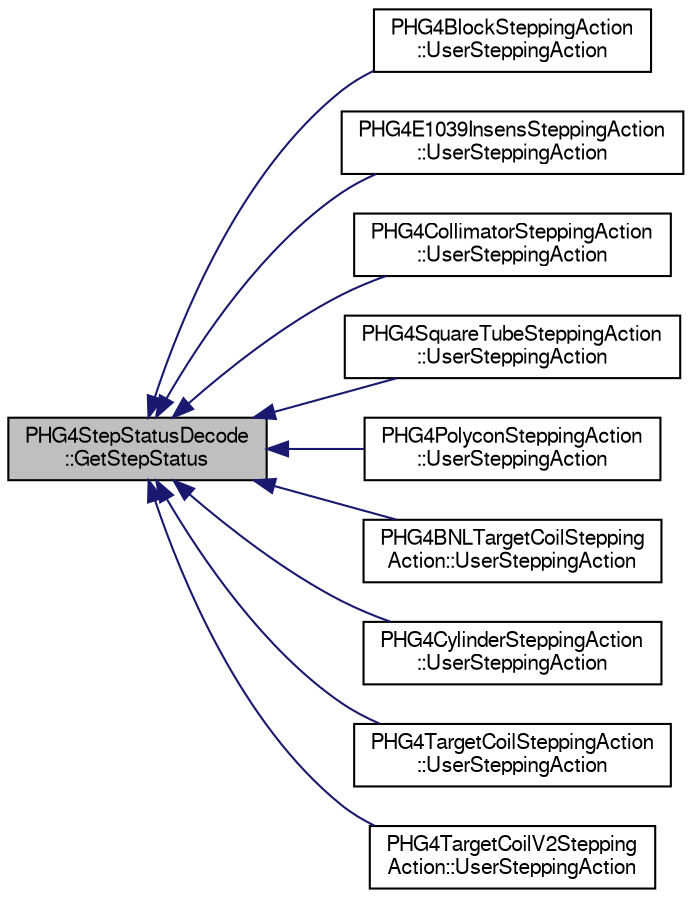 digraph "PHG4StepStatusDecode::GetStepStatus"
{
  bgcolor="transparent";
  edge [fontname="FreeSans",fontsize="10",labelfontname="FreeSans",labelfontsize="10"];
  node [fontname="FreeSans",fontsize="10",shape=record];
  rankdir="LR";
  Node1 [label="PHG4StepStatusDecode\l::GetStepStatus",height=0.2,width=0.4,color="black", fillcolor="grey75", style="filled" fontcolor="black"];
  Node1 -> Node2 [dir="back",color="midnightblue",fontsize="10",style="solid",fontname="FreeSans"];
  Node2 [label="PHG4BlockSteppingAction\l::UserSteppingAction",height=0.2,width=0.4,color="black",URL="$d1/da2/classPHG4BlockSteppingAction.html#ae7baa1eb4f42a8a23888709986dd6881",tooltip="stepping action "];
  Node1 -> Node3 [dir="back",color="midnightblue",fontsize="10",style="solid",fontname="FreeSans"];
  Node3 [label="PHG4E1039InsensSteppingAction\l::UserSteppingAction",height=0.2,width=0.4,color="black",URL="$d9/d14/classPHG4E1039InsensSteppingAction.html#a96517d619844a56a49d337482f09d5dd",tooltip="stepping action "];
  Node1 -> Node4 [dir="back",color="midnightblue",fontsize="10",style="solid",fontname="FreeSans"];
  Node4 [label="PHG4CollimatorSteppingAction\l::UserSteppingAction",height=0.2,width=0.4,color="black",URL="$d2/dc6/classPHG4CollimatorSteppingAction.html#a615dc42ea59ff8790f73255c56a8c654",tooltip="stepping action "];
  Node1 -> Node5 [dir="back",color="midnightblue",fontsize="10",style="solid",fontname="FreeSans"];
  Node5 [label="PHG4SquareTubeSteppingAction\l::UserSteppingAction",height=0.2,width=0.4,color="black",URL="$dc/d4f/classPHG4SquareTubeSteppingAction.html#a92220e4fe55c670cc2a51162184abb11",tooltip="stepping action "];
  Node1 -> Node6 [dir="back",color="midnightblue",fontsize="10",style="solid",fontname="FreeSans"];
  Node6 [label="PHG4PolyconSteppingAction\l::UserSteppingAction",height=0.2,width=0.4,color="black",URL="$d3/d3d/classPHG4PolyconSteppingAction.html#a3c87e656ab7fe0670495941e0c545bfd",tooltip="stepping action "];
  Node1 -> Node7 [dir="back",color="midnightblue",fontsize="10",style="solid",fontname="FreeSans"];
  Node7 [label="PHG4BNLTargetCoilStepping\lAction::UserSteppingAction",height=0.2,width=0.4,color="black",URL="$d2/db5/classPHG4BNLTargetCoilSteppingAction.html#a0e62c4546b2a6fceca0f410e1fe4d222",tooltip="stepping action "];
  Node1 -> Node8 [dir="back",color="midnightblue",fontsize="10",style="solid",fontname="FreeSans"];
  Node8 [label="PHG4CylinderSteppingAction\l::UserSteppingAction",height=0.2,width=0.4,color="black",URL="$da/d58/classPHG4CylinderSteppingAction.html#a617bc1e8c57c83679e482a27a7d5a8b5",tooltip="stepping action "];
  Node1 -> Node9 [dir="back",color="midnightblue",fontsize="10",style="solid",fontname="FreeSans"];
  Node9 [label="PHG4TargetCoilSteppingAction\l::UserSteppingAction",height=0.2,width=0.4,color="black",URL="$db/d00/classPHG4TargetCoilSteppingAction.html#a782a5cc75c50dcb78cff48729fe8922f",tooltip="stepping action "];
  Node1 -> Node10 [dir="back",color="midnightblue",fontsize="10",style="solid",fontname="FreeSans"];
  Node10 [label="PHG4TargetCoilV2Stepping\lAction::UserSteppingAction",height=0.2,width=0.4,color="black",URL="$d0/dc8/classPHG4TargetCoilV2SteppingAction.html#a751aa8a428c0b81f6afc2b0d53005e48",tooltip="stepping action "];
}
